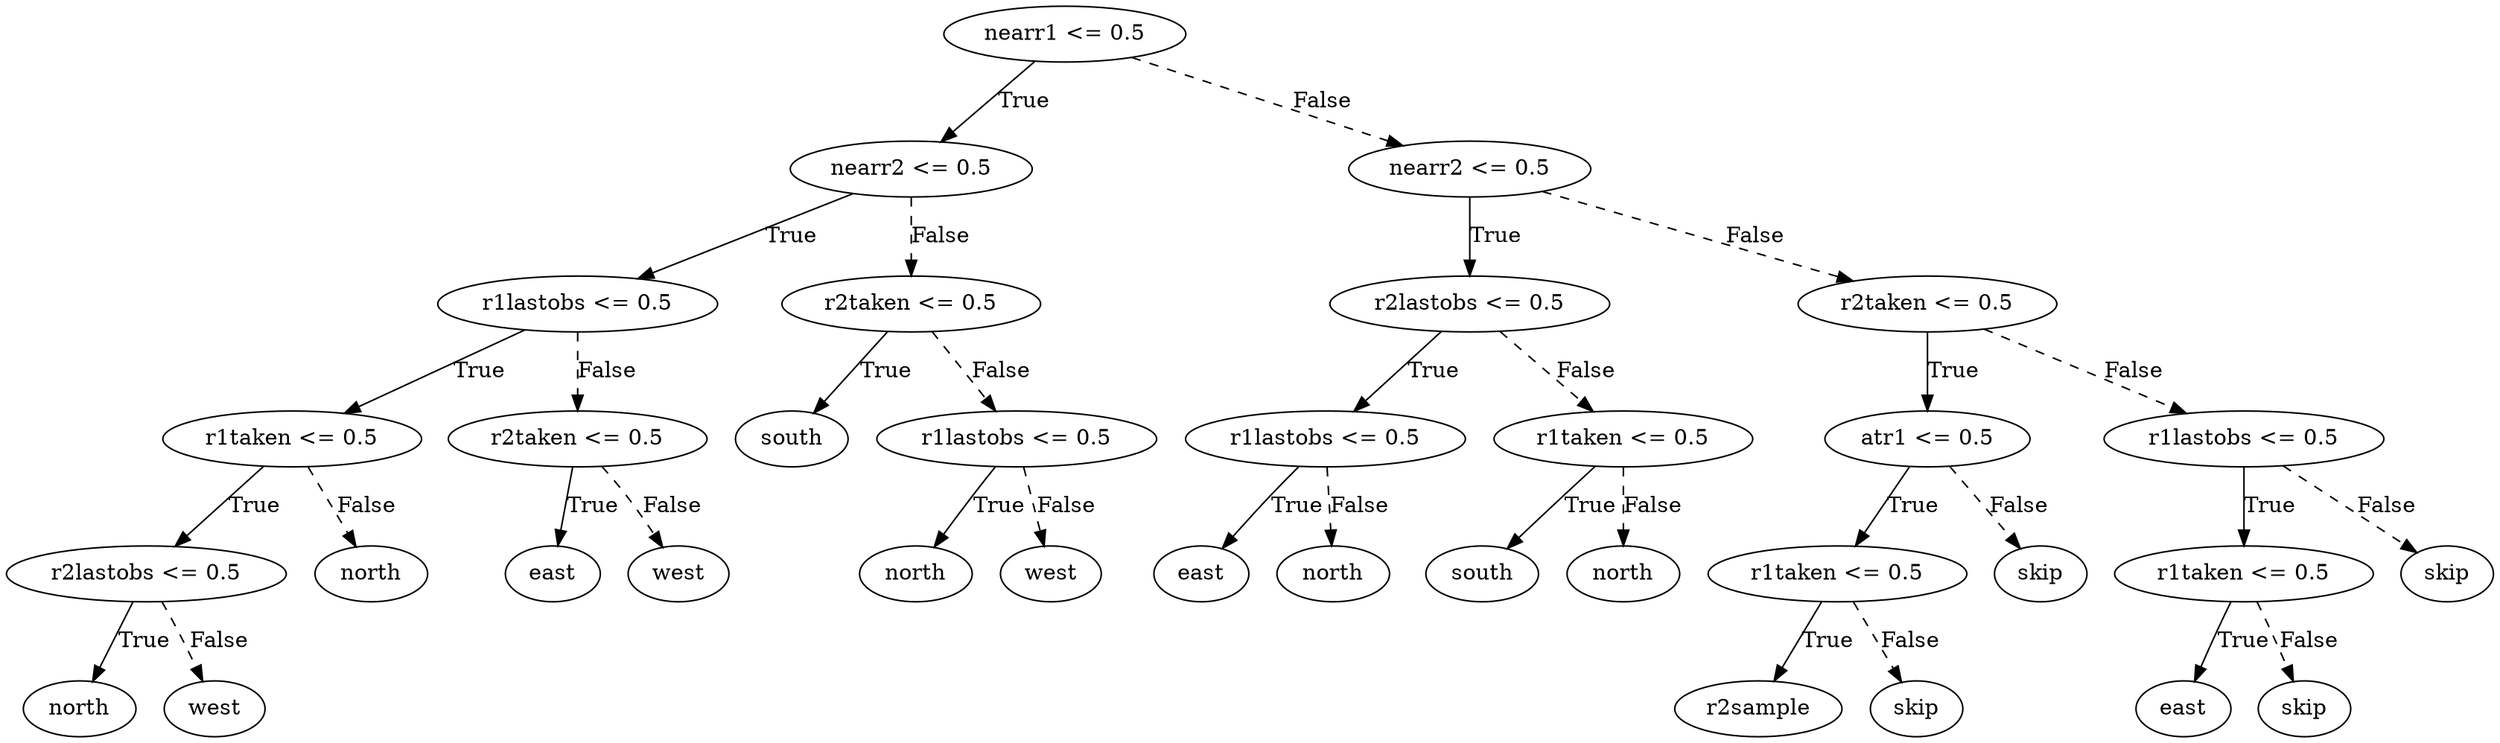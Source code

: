 digraph {
0 [label="nearr1 <= 0.5"];
1 [label="nearr2 <= 0.5"];
2 [label="r1lastobs <= 0.5"];
3 [label="r1taken <= 0.5"];
4 [label="r2lastobs <= 0.5"];
5 [label="north"];
4 -> 5 [label="True"];
6 [label="west"];
4 -> 6 [style="dashed", label="False"];
3 -> 4 [label="True"];
7 [label="north"];
3 -> 7 [style="dashed", label="False"];
2 -> 3 [label="True"];
8 [label="r2taken <= 0.5"];
9 [label="east"];
8 -> 9 [label="True"];
10 [label="west"];
8 -> 10 [style="dashed", label="False"];
2 -> 8 [style="dashed", label="False"];
1 -> 2 [label="True"];
11 [label="r2taken <= 0.5"];
12 [label="south"];
11 -> 12 [label="True"];
13 [label="r1lastobs <= 0.5"];
14 [label="north"];
13 -> 14 [label="True"];
15 [label="west"];
13 -> 15 [style="dashed", label="False"];
11 -> 13 [style="dashed", label="False"];
1 -> 11 [style="dashed", label="False"];
0 -> 1 [label="True"];
16 [label="nearr2 <= 0.5"];
17 [label="r2lastobs <= 0.5"];
18 [label="r1lastobs <= 0.5"];
19 [label="east"];
18 -> 19 [label="True"];
20 [label="north"];
18 -> 20 [style="dashed", label="False"];
17 -> 18 [label="True"];
21 [label="r1taken <= 0.5"];
22 [label="south"];
21 -> 22 [label="True"];
23 [label="north"];
21 -> 23 [style="dashed", label="False"];
17 -> 21 [style="dashed", label="False"];
16 -> 17 [label="True"];
24 [label="r2taken <= 0.5"];
25 [label="atr1 <= 0.5"];
26 [label="r1taken <= 0.5"];
27 [label="r2sample"];
26 -> 27 [label="True"];
28 [label="skip"];
26 -> 28 [style="dashed", label="False"];
25 -> 26 [label="True"];
29 [label="skip"];
25 -> 29 [style="dashed", label="False"];
24 -> 25 [label="True"];
30 [label="r1lastobs <= 0.5"];
31 [label="r1taken <= 0.5"];
32 [label="east"];
31 -> 32 [label="True"];
33 [label="skip"];
31 -> 33 [style="dashed", label="False"];
30 -> 31 [label="True"];
34 [label="skip"];
30 -> 34 [style="dashed", label="False"];
24 -> 30 [style="dashed", label="False"];
16 -> 24 [style="dashed", label="False"];
0 -> 16 [style="dashed", label="False"];

}